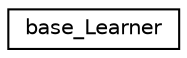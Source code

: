 digraph G
{
  edge [fontname="Helvetica",fontsize="10",labelfontname="Helvetica",labelfontsize="10"];
  node [fontname="Helvetica",fontsize="10",shape=record];
  rankdir="LR";
  Node1 [label="base_Learner",height=0.2,width=0.4,color="black", fillcolor="white", style="filled",URL="$classbase__Learner.html",tooltip="Define interface for learning neurons."];
}
